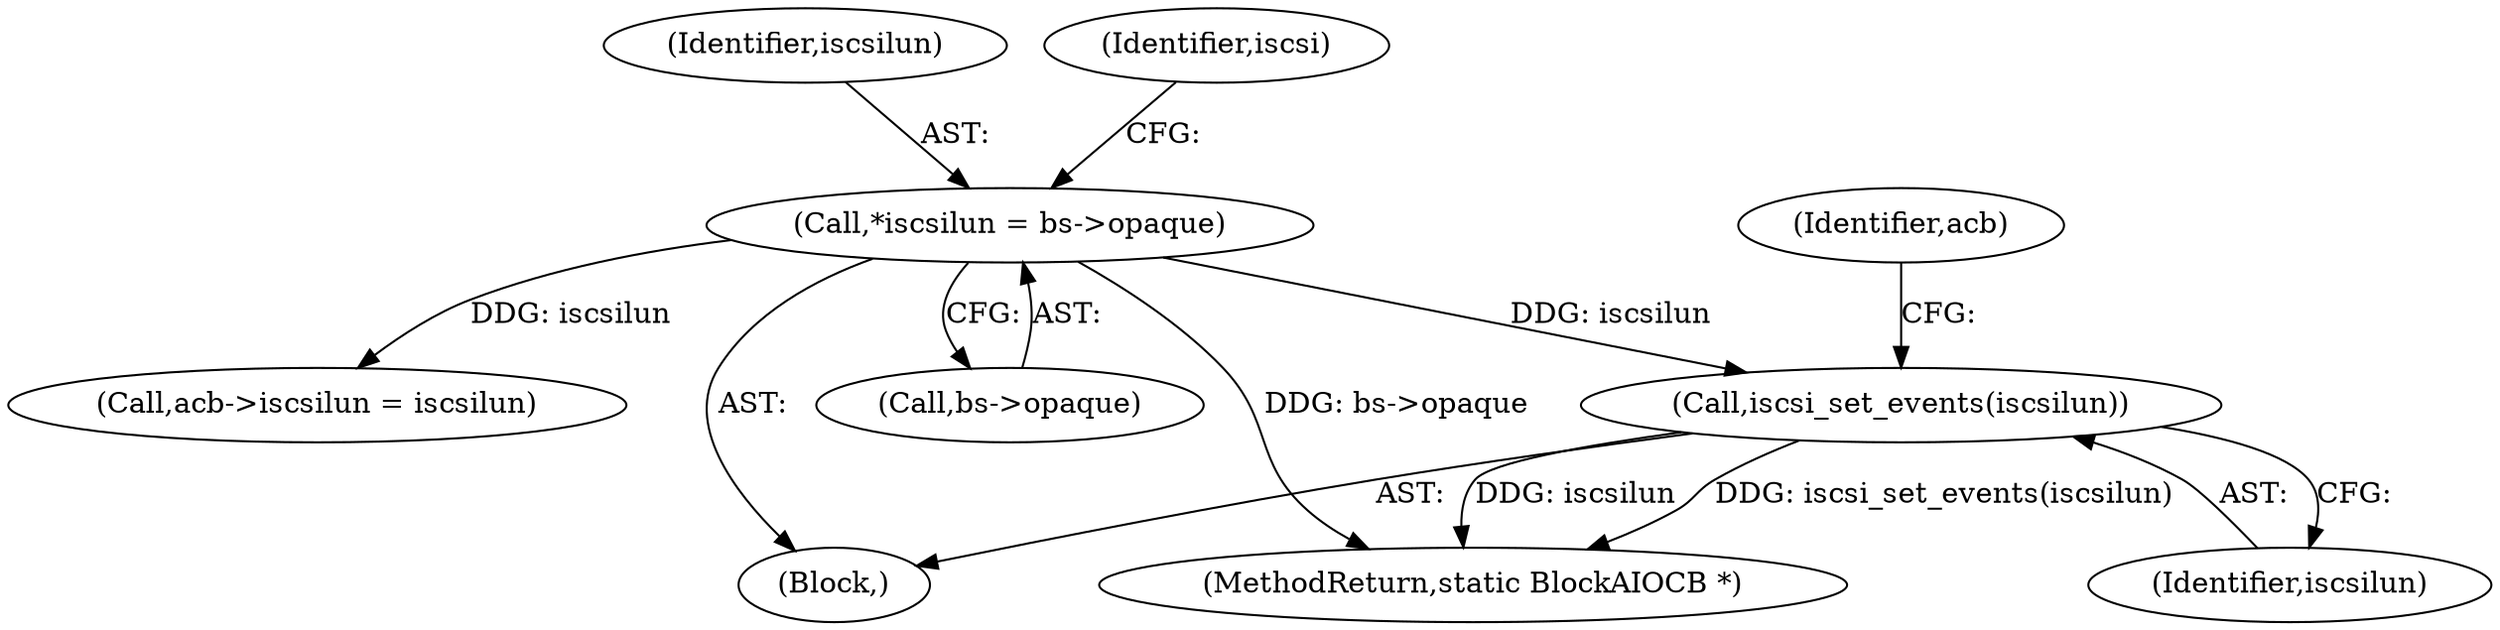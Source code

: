 digraph "0_qemu_a6b3167fa0e825aebb5a7cd8b437b6d41584a196@pointer" {
"1000413" [label="(Call,iscsi_set_events(iscsilun))"];
"1000109" [label="(Call,*iscsilun = bs->opaque)"];
"1000109" [label="(Call,*iscsilun = bs->opaque)"];
"1000420" [label="(MethodReturn,static BlockAIOCB *)"];
"1000111" [label="(Call,bs->opaque)"];
"1000414" [label="(Identifier,iscsilun)"];
"1000110" [label="(Identifier,iscsilun)"];
"1000413" [label="(Call,iscsi_set_events(iscsilun))"];
"1000130" [label="(Call,acb->iscsilun = iscsilun)"];
"1000418" [label="(Identifier,acb)"];
"1000116" [label="(Identifier,iscsi)"];
"1000107" [label="(Block,)"];
"1000413" -> "1000107"  [label="AST: "];
"1000413" -> "1000414"  [label="CFG: "];
"1000414" -> "1000413"  [label="AST: "];
"1000418" -> "1000413"  [label="CFG: "];
"1000413" -> "1000420"  [label="DDG: iscsilun"];
"1000413" -> "1000420"  [label="DDG: iscsi_set_events(iscsilun)"];
"1000109" -> "1000413"  [label="DDG: iscsilun"];
"1000109" -> "1000107"  [label="AST: "];
"1000109" -> "1000111"  [label="CFG: "];
"1000110" -> "1000109"  [label="AST: "];
"1000111" -> "1000109"  [label="AST: "];
"1000116" -> "1000109"  [label="CFG: "];
"1000109" -> "1000420"  [label="DDG: bs->opaque"];
"1000109" -> "1000130"  [label="DDG: iscsilun"];
}
